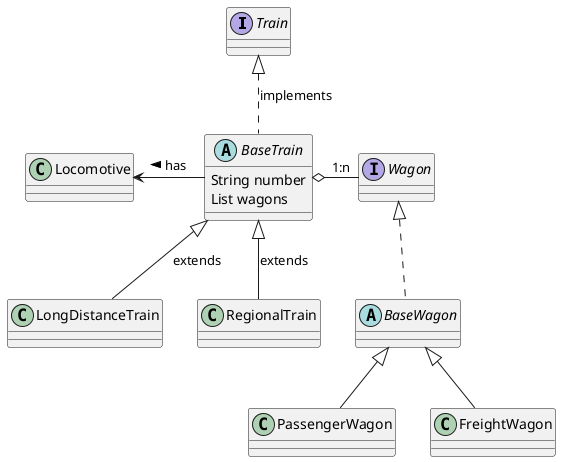 @startuml
'https://plantuml.com/class-diagram

interface Train
abstract class BaseTrain {
  String number
  List wagons
}
class LongDistanceTrain
class RegionalTrain
class Locomotive

interface Wagon
abstract class BaseWagon
class PassengerWagon
class FreightWagon

Train        <|..       BaseTrain         : implements
BaseTrain    <|--       LongDistanceTrain : extends
BaseTrain    <|--       RegionalTrain     : extends
BaseTrain    -l->       Locomotive        : > has
BaseTrain    o-r- "1:n" Wagon

Wagon        <|..       BaseWagon
BaseWagon    <|--       PassengerWagon
BaseWagon    <|--       FreightWagon

@enduml